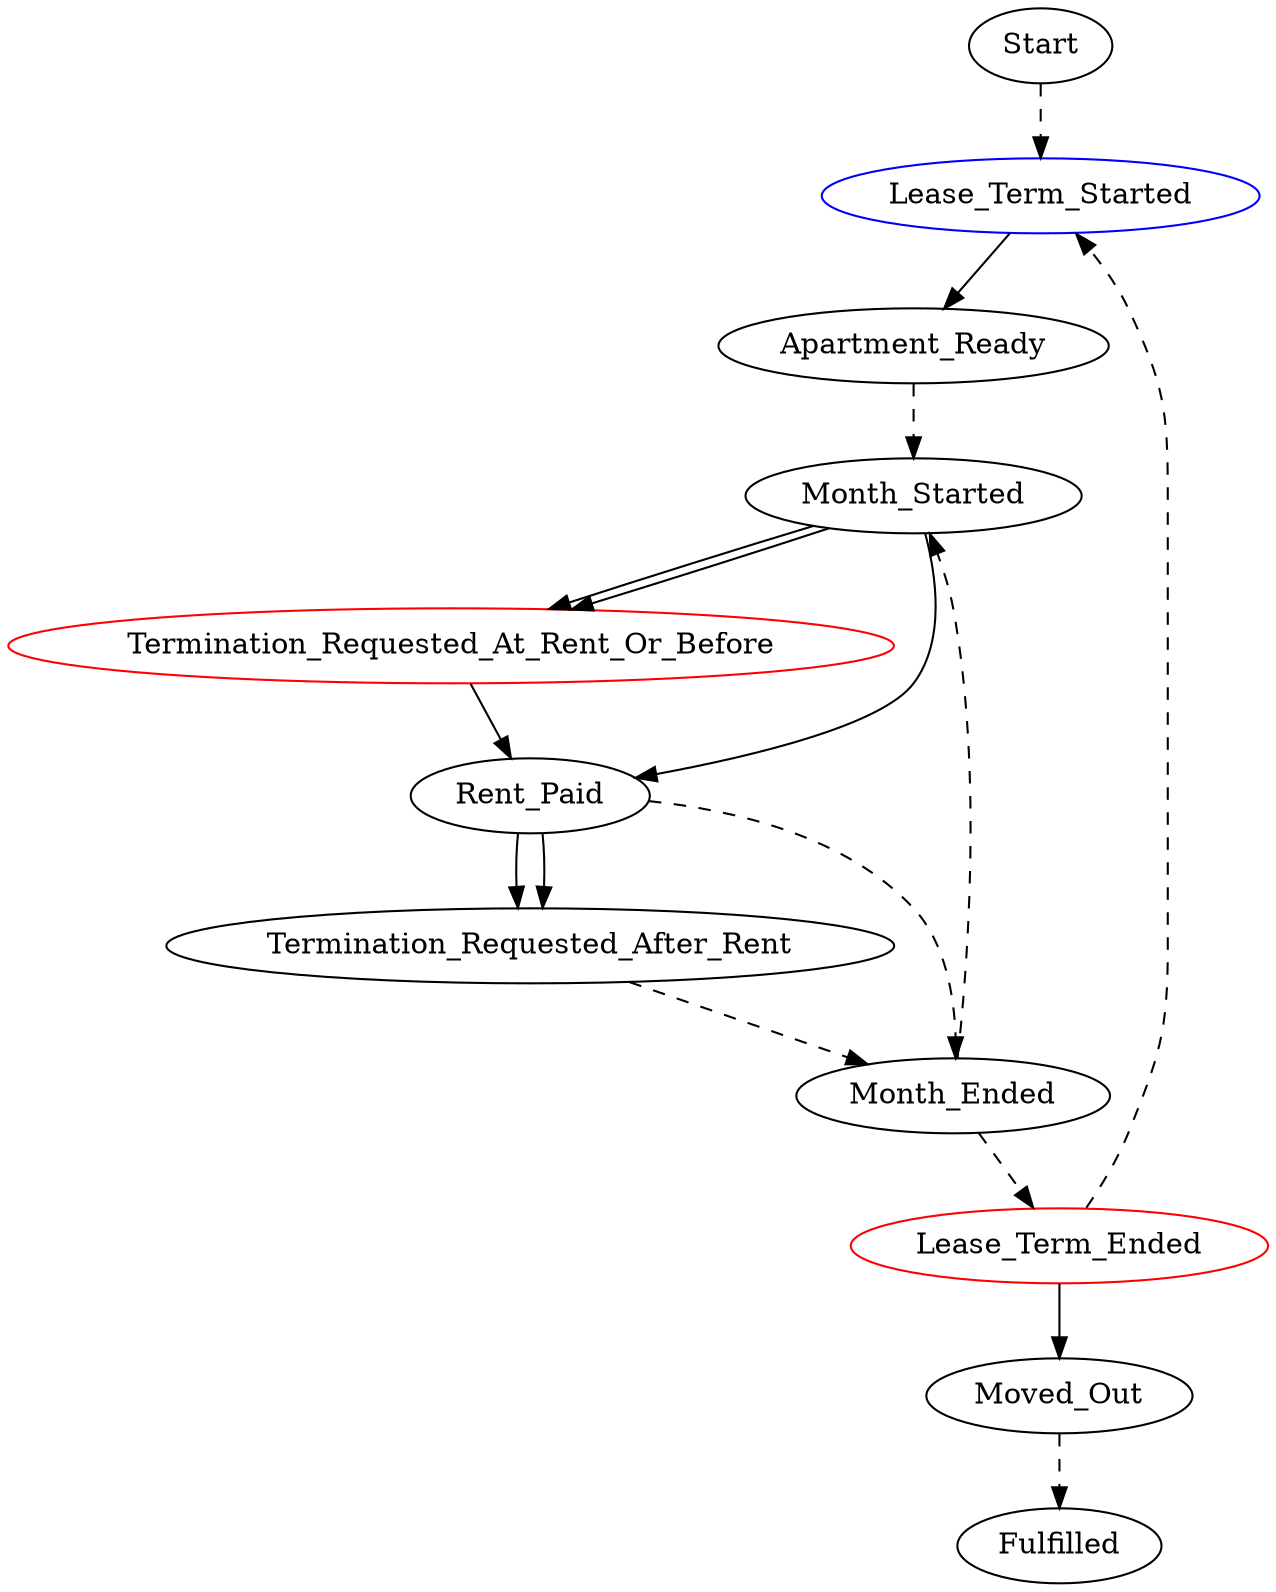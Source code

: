 // THIS IS A GENERATED FILE. DO NOT EDIT.

digraph Lease_Hvitved {
	Start[label=Start];
	Lease_Term_Started[label=Lease_Term_Started,color=Blue];
	Apartment_Ready[label=Apartment_Ready];
	Month_Started[label=Month_Started];
	Termination_Requested_At_Rent_Or_Before[label=Termination_Requested_At_Rent_Or_Before,color=Red];
	Rent_Paid[label=Rent_Paid];
	Termination_Requested_After_Rent[label=Termination_Requested_After_Rent];
	Month_Ended[label=Month_Ended];
	Lease_Term_Ended[label=Lease_Term_Ended,color=Red];
	Moved_Out[label=Moved_Out];
	Start -> Lease_Term_Started [style=dashed];
	Lease_Term_Started -> Apartment_Ready;
	Apartment_Ready -> Month_Started [style=dashed];
	Month_Started -> Termination_Requested_At_Rent_Or_Before;
	Month_Started -> Rent_Paid;
	Month_Started -> Termination_Requested_At_Rent_Or_Before;
	Termination_Requested_At_Rent_Or_Before -> Rent_Paid;
	Rent_Paid -> Termination_Requested_After_Rent;
	Rent_Paid -> Termination_Requested_After_Rent;
	Rent_Paid -> Month_Ended [style=dashed];
	Termination_Requested_After_Rent -> Month_Ended [style=dashed];
	Month_Ended -> Lease_Term_Ended [style=dashed];
	Month_Ended -> Month_Started [style=dashed];
	Lease_Term_Ended -> Moved_Out;
	Lease_Term_Ended -> Lease_Term_Started [style=dashed];
	Moved_Out -> Fulfilled [style=dashed];
}